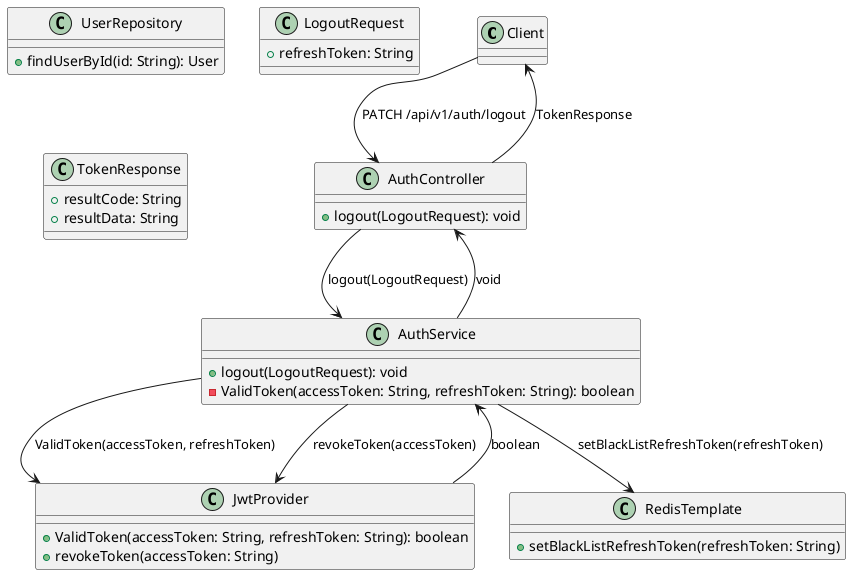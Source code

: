@startuml
class Client {
}

class AuthController {
  +logout(LogoutRequest): void
}

class AuthService {
  +logout(LogoutRequest): void
  -ValidToken(accessToken: String, refreshToken: String): boolean
}

class JwtProvider {
  +ValidToken(accessToken: String, refreshToken: String): boolean
  +revokeToken(accessToken: String)
}

class UserRepository {
  +findUserById(id: String): User
}

class RedisTemplate {
  +setBlackListRefreshToken(refreshToken: String)
}

class LogoutRequest {
  +refreshToken: String
}

class TokenResponse {
  +resultCode: String
  +resultData: String
}

Client --> AuthController : "PATCH /api/v1/auth/logout"
AuthController --> AuthService : "logout(LogoutRequest)"
AuthService --> JwtProvider : "ValidToken(accessToken, refreshToken)"
JwtProvider --> AuthService : "boolean"
AuthService --> RedisTemplate : "setBlackListRefreshToken(refreshToken)"
AuthService --> JwtProvider : "revokeToken(accessToken)"
AuthService --> AuthController : "void"
AuthController --> Client : "TokenResponse"
@enduml
